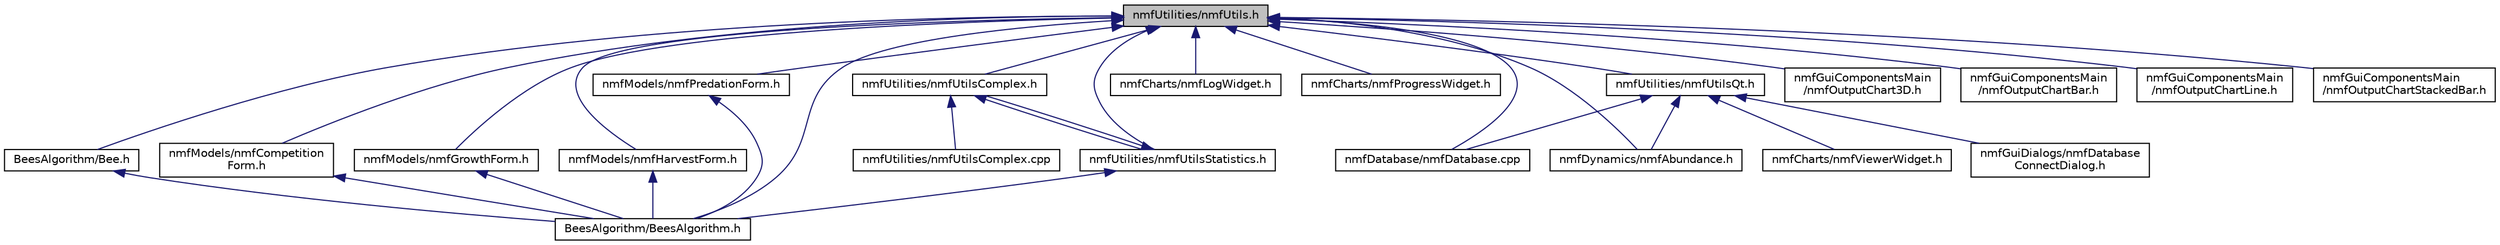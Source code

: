 digraph "nmfUtilities/nmfUtils.h"
{
 // LATEX_PDF_SIZE
  edge [fontname="Helvetica",fontsize="10",labelfontname="Helvetica",labelfontsize="10"];
  node [fontname="Helvetica",fontsize="10",shape=record];
  Node1 [label="nmfUtilities/nmfUtils.h",height=0.2,width=0.4,color="black", fillcolor="grey75", style="filled", fontcolor="black",tooltip="Definition for common typedefs and structs (i.e., non-graphical)"];
  Node1 -> Node2 [dir="back",color="midnightblue",fontsize="10",style="solid",fontname="Helvetica"];
  Node2 [label="BeesAlgorithm/Bee.h",height=0.2,width=0.4,color="black", fillcolor="white", style="filled",URL="$_bee_8h_source.html",tooltip=" "];
  Node2 -> Node3 [dir="back",color="midnightblue",fontsize="10",style="solid",fontname="Helvetica"];
  Node3 [label="BeesAlgorithm/BeesAlgorithm.h",height=0.2,width=0.4,color="black", fillcolor="white", style="filled",URL="$_bees_algorithm_8h_source.html",tooltip=" "];
  Node1 -> Node3 [dir="back",color="midnightblue",fontsize="10",style="solid",fontname="Helvetica"];
  Node1 -> Node4 [dir="back",color="midnightblue",fontsize="10",style="solid",fontname="Helvetica"];
  Node4 [label="nmfCharts/nmfLogWidget.h",height=0.2,width=0.4,color="black", fillcolor="white", style="filled",URL="$nmf_log_widget_8h_source.html",tooltip=" "];
  Node1 -> Node5 [dir="back",color="midnightblue",fontsize="10",style="solid",fontname="Helvetica"];
  Node5 [label="nmfCharts/nmfProgressWidget.h",height=0.2,width=0.4,color="black", fillcolor="white", style="filled",URL="$nmf_progress_widget_8h.html",tooltip="This file contains the definition for the Progress Chart dock widget."];
  Node1 -> Node6 [dir="back",color="midnightblue",fontsize="10",style="solid",fontname="Helvetica"];
  Node6 [label="nmfDatabase/nmfDatabase.cpp",height=0.2,width=0.4,color="black", fillcolor="white", style="filled",URL="$nmf_database_8cpp.html",tooltip="This file contains the NMFS DatabaseAPI implementation."];
  Node1 -> Node7 [dir="back",color="midnightblue",fontsize="10",style="solid",fontname="Helvetica"];
  Node7 [label="nmfDynamics/nmfAbundance.h",height=0.2,width=0.4,color="black", fillcolor="white", style="filled",URL="$nmf_abundance_8h_source.html",tooltip=" "];
  Node1 -> Node8 [dir="back",color="midnightblue",fontsize="10",style="solid",fontname="Helvetica"];
  Node8 [label="nmfGuiComponentsMain\l/nmfOutputChart3D.h",height=0.2,width=0.4,color="black", fillcolor="white", style="filled",URL="$nmf_output_chart3_d_8h_source.html",tooltip=" "];
  Node1 -> Node9 [dir="back",color="midnightblue",fontsize="10",style="solid",fontname="Helvetica"];
  Node9 [label="nmfGuiComponentsMain\l/nmfOutputChartBar.h",height=0.2,width=0.4,color="black", fillcolor="white", style="filled",URL="$nmf_output_chart_bar_8h_source.html",tooltip=" "];
  Node1 -> Node10 [dir="back",color="midnightblue",fontsize="10",style="solid",fontname="Helvetica"];
  Node10 [label="nmfGuiComponentsMain\l/nmfOutputChartLine.h",height=0.2,width=0.4,color="black", fillcolor="white", style="filled",URL="$nmf_output_chart_line_8h_source.html",tooltip=" "];
  Node1 -> Node11 [dir="back",color="midnightblue",fontsize="10",style="solid",fontname="Helvetica"];
  Node11 [label="nmfGuiComponentsMain\l/nmfOutputChartStackedBar.h",height=0.2,width=0.4,color="black", fillcolor="white", style="filled",URL="$nmf_output_chart_stacked_bar_8h_source.html",tooltip=" "];
  Node1 -> Node12 [dir="back",color="midnightblue",fontsize="10",style="solid",fontname="Helvetica"];
  Node12 [label="nmfModels/nmfCompetition\lForm.h",height=0.2,width=0.4,color="black", fillcolor="white", style="filled",URL="$nmf_competition_form_8h_source.html",tooltip=" "];
  Node12 -> Node3 [dir="back",color="midnightblue",fontsize="10",style="solid",fontname="Helvetica"];
  Node1 -> Node13 [dir="back",color="midnightblue",fontsize="10",style="solid",fontname="Helvetica"];
  Node13 [label="nmfModels/nmfGrowthForm.h",height=0.2,width=0.4,color="black", fillcolor="white", style="filled",URL="$nmf_growth_form_8h_source.html",tooltip=" "];
  Node13 -> Node3 [dir="back",color="midnightblue",fontsize="10",style="solid",fontname="Helvetica"];
  Node1 -> Node14 [dir="back",color="midnightblue",fontsize="10",style="solid",fontname="Helvetica"];
  Node14 [label="nmfModels/nmfHarvestForm.h",height=0.2,width=0.4,color="black", fillcolor="white", style="filled",URL="$nmf_harvest_form_8h_source.html",tooltip=" "];
  Node14 -> Node3 [dir="back",color="midnightblue",fontsize="10",style="solid",fontname="Helvetica"];
  Node1 -> Node15 [dir="back",color="midnightblue",fontsize="10",style="solid",fontname="Helvetica"];
  Node15 [label="nmfModels/nmfPredationForm.h",height=0.2,width=0.4,color="black", fillcolor="white", style="filled",URL="$nmf_predation_form_8h_source.html",tooltip=" "];
  Node15 -> Node3 [dir="back",color="midnightblue",fontsize="10",style="solid",fontname="Helvetica"];
  Node1 -> Node16 [dir="back",color="midnightblue",fontsize="10",style="solid",fontname="Helvetica"];
  Node16 [label="nmfUtilities/nmfUtilsComplex.h",height=0.2,width=0.4,color="black", fillcolor="white", style="filled",URL="$nmf_utils_complex_8h.html",tooltip="These routines were originally from Complex2.bas."];
  Node16 -> Node17 [dir="back",color="midnightblue",fontsize="10",style="solid",fontname="Helvetica"];
  Node17 [label="nmfUtilities/nmfUtilsComplex.cpp",height=0.2,width=0.4,color="black", fillcolor="white", style="filled",URL="$nmf_utils_complex_8cpp.html",tooltip="These routines were originally from Complex2.bas."];
  Node16 -> Node18 [dir="back",color="midnightblue",fontsize="10",style="solid",fontname="Helvetica"];
  Node18 [label="nmfUtilities/nmfUtilsStatistics.h",height=0.2,width=0.4,color="black", fillcolor="white", style="filled",URL="$nmf_utils_statistics_8h.html",tooltip="This header file defines multi-species statistical utility functions."];
  Node18 -> Node3 [dir="back",color="midnightblue",fontsize="10",style="solid",fontname="Helvetica"];
  Node18 -> Node16 [dir="back",color="midnightblue",fontsize="10",style="solid",fontname="Helvetica"];
  Node1 -> Node18 [dir="back",color="midnightblue",fontsize="10",style="solid",fontname="Helvetica"];
  Node1 -> Node19 [dir="back",color="midnightblue",fontsize="10",style="solid",fontname="Helvetica"];
  Node19 [label="nmfUtilities/nmfUtilsQt.h",height=0.2,width=0.4,color="black", fillcolor="white", style="filled",URL="$nmf_utils_qt_8h.html",tooltip="Definition for Qt widgets and functions that operate on widgets."];
  Node19 -> Node20 [dir="back",color="midnightblue",fontsize="10",style="solid",fontname="Helvetica"];
  Node20 [label="nmfCharts/nmfViewerWidget.h",height=0.2,width=0.4,color="black", fillcolor="white", style="filled",URL="$nmf_viewer_widget_8h.html",tooltip="GUI definition for the Image Viewer set of widgets."];
  Node19 -> Node6 [dir="back",color="midnightblue",fontsize="10",style="solid",fontname="Helvetica"];
  Node19 -> Node7 [dir="back",color="midnightblue",fontsize="10",style="solid",fontname="Helvetica"];
  Node19 -> Node21 [dir="back",color="midnightblue",fontsize="10",style="solid",fontname="Helvetica"];
  Node21 [label="nmfGuiDialogs/nmfDatabase\lConnectDialog.h",height=0.2,width=0.4,color="black", fillcolor="white", style="filled",URL="$nmf_database_connect_dialog_8h_source.html",tooltip=" "];
}
